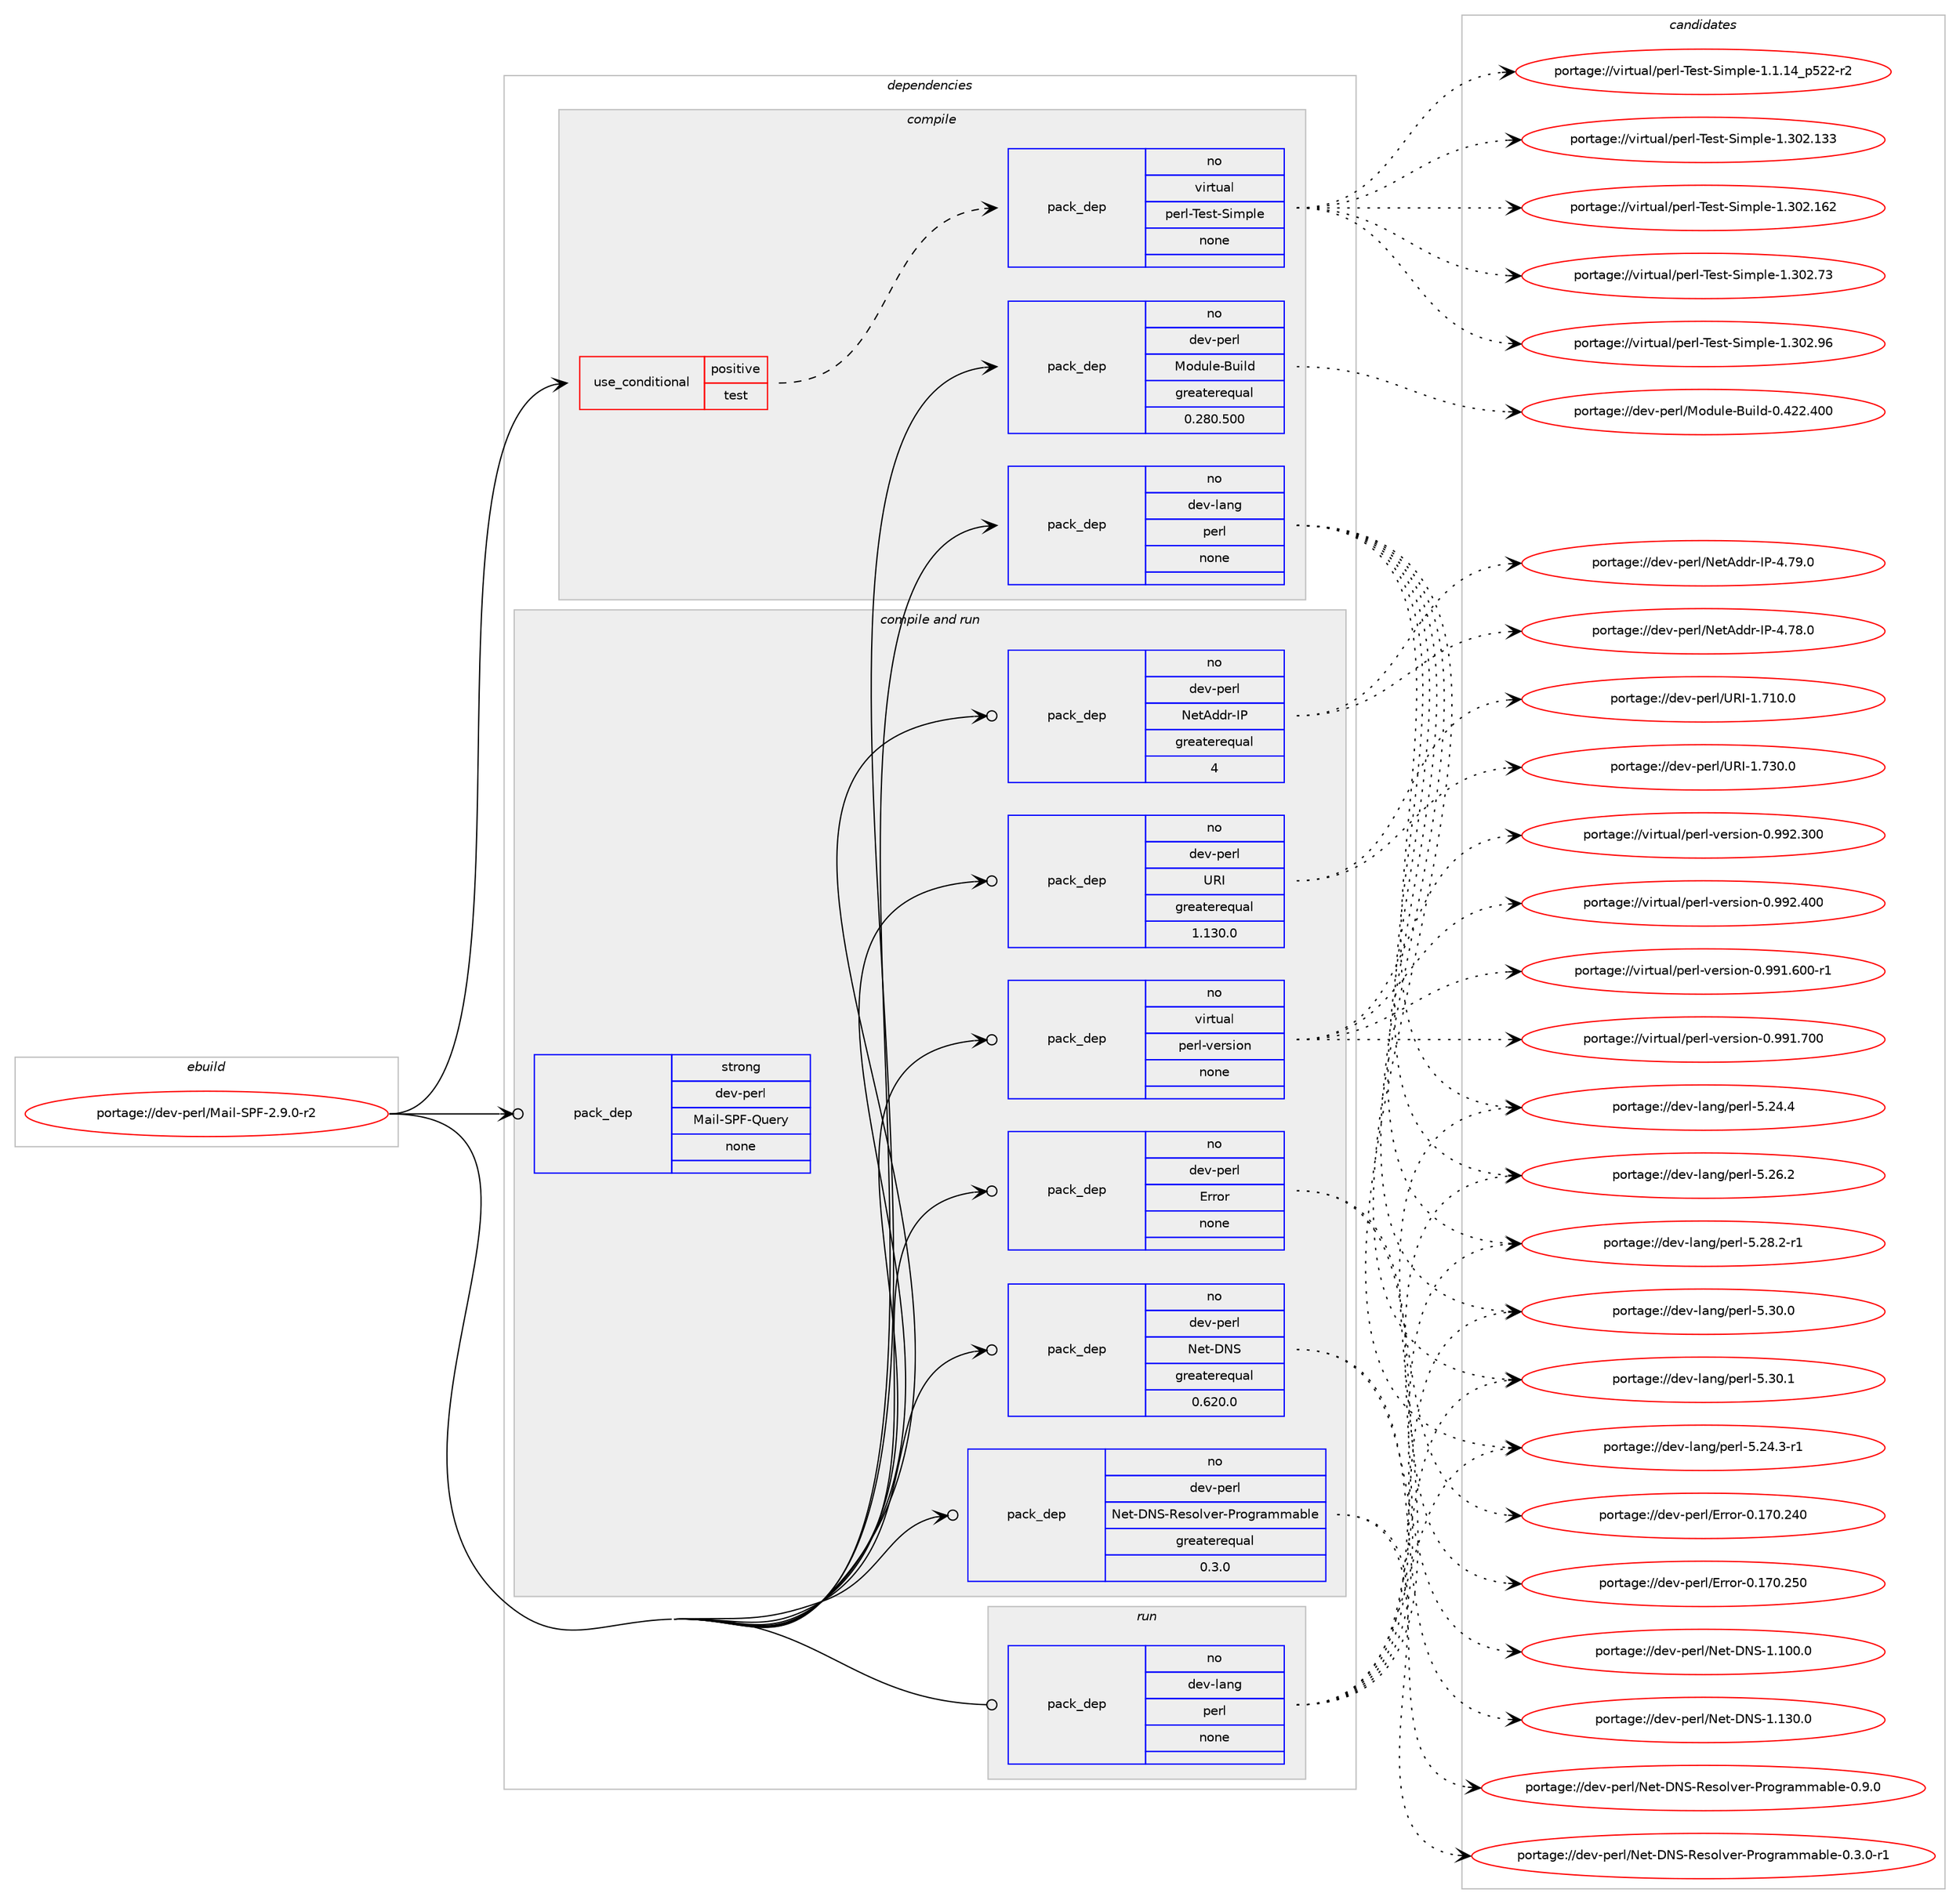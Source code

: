 digraph prolog {

# *************
# Graph options
# *************

newrank=true;
concentrate=true;
compound=true;
graph [rankdir=LR,fontname=Helvetica,fontsize=10,ranksep=1.5];#, ranksep=2.5, nodesep=0.2];
edge  [arrowhead=vee];
node  [fontname=Helvetica,fontsize=10];

# **********
# The ebuild
# **********

subgraph cluster_leftcol {
color=gray;
rank=same;
label=<<i>ebuild</i>>;
id [label="portage://dev-perl/Mail-SPF-2.9.0-r2", color=red, width=4, href="../dev-perl/Mail-SPF-2.9.0-r2.svg"];
}

# ****************
# The dependencies
# ****************

subgraph cluster_midcol {
color=gray;
label=<<i>dependencies</i>>;
subgraph cluster_compile {
fillcolor="#eeeeee";
style=filled;
label=<<i>compile</i>>;
subgraph cond23216 {
dependency115793 [label=<<TABLE BORDER="0" CELLBORDER="1" CELLSPACING="0" CELLPADDING="4"><TR><TD ROWSPAN="3" CELLPADDING="10">use_conditional</TD></TR><TR><TD>positive</TD></TR><TR><TD>test</TD></TR></TABLE>>, shape=none, color=red];
subgraph pack89392 {
dependency115794 [label=<<TABLE BORDER="0" CELLBORDER="1" CELLSPACING="0" CELLPADDING="4" WIDTH="220"><TR><TD ROWSPAN="6" CELLPADDING="30">pack_dep</TD></TR><TR><TD WIDTH="110">no</TD></TR><TR><TD>virtual</TD></TR><TR><TD>perl-Test-Simple</TD></TR><TR><TD>none</TD></TR><TR><TD></TD></TR></TABLE>>, shape=none, color=blue];
}
dependency115793:e -> dependency115794:w [weight=20,style="dashed",arrowhead="vee"];
}
id:e -> dependency115793:w [weight=20,style="solid",arrowhead="vee"];
subgraph pack89393 {
dependency115795 [label=<<TABLE BORDER="0" CELLBORDER="1" CELLSPACING="0" CELLPADDING="4" WIDTH="220"><TR><TD ROWSPAN="6" CELLPADDING="30">pack_dep</TD></TR><TR><TD WIDTH="110">no</TD></TR><TR><TD>dev-lang</TD></TR><TR><TD>perl</TD></TR><TR><TD>none</TD></TR><TR><TD></TD></TR></TABLE>>, shape=none, color=blue];
}
id:e -> dependency115795:w [weight=20,style="solid",arrowhead="vee"];
subgraph pack89394 {
dependency115796 [label=<<TABLE BORDER="0" CELLBORDER="1" CELLSPACING="0" CELLPADDING="4" WIDTH="220"><TR><TD ROWSPAN="6" CELLPADDING="30">pack_dep</TD></TR><TR><TD WIDTH="110">no</TD></TR><TR><TD>dev-perl</TD></TR><TR><TD>Module-Build</TD></TR><TR><TD>greaterequal</TD></TR><TR><TD>0.280.500</TD></TR></TABLE>>, shape=none, color=blue];
}
id:e -> dependency115796:w [weight=20,style="solid",arrowhead="vee"];
}
subgraph cluster_compileandrun {
fillcolor="#eeeeee";
style=filled;
label=<<i>compile and run</i>>;
subgraph pack89395 {
dependency115797 [label=<<TABLE BORDER="0" CELLBORDER="1" CELLSPACING="0" CELLPADDING="4" WIDTH="220"><TR><TD ROWSPAN="6" CELLPADDING="30">pack_dep</TD></TR><TR><TD WIDTH="110">no</TD></TR><TR><TD>dev-perl</TD></TR><TR><TD>Error</TD></TR><TR><TD>none</TD></TR><TR><TD></TD></TR></TABLE>>, shape=none, color=blue];
}
id:e -> dependency115797:w [weight=20,style="solid",arrowhead="odotvee"];
subgraph pack89396 {
dependency115798 [label=<<TABLE BORDER="0" CELLBORDER="1" CELLSPACING="0" CELLPADDING="4" WIDTH="220"><TR><TD ROWSPAN="6" CELLPADDING="30">pack_dep</TD></TR><TR><TD WIDTH="110">no</TD></TR><TR><TD>dev-perl</TD></TR><TR><TD>Net-DNS</TD></TR><TR><TD>greaterequal</TD></TR><TR><TD>0.620.0</TD></TR></TABLE>>, shape=none, color=blue];
}
id:e -> dependency115798:w [weight=20,style="solid",arrowhead="odotvee"];
subgraph pack89397 {
dependency115799 [label=<<TABLE BORDER="0" CELLBORDER="1" CELLSPACING="0" CELLPADDING="4" WIDTH="220"><TR><TD ROWSPAN="6" CELLPADDING="30">pack_dep</TD></TR><TR><TD WIDTH="110">no</TD></TR><TR><TD>dev-perl</TD></TR><TR><TD>Net-DNS-Resolver-Programmable</TD></TR><TR><TD>greaterequal</TD></TR><TR><TD>0.3.0</TD></TR></TABLE>>, shape=none, color=blue];
}
id:e -> dependency115799:w [weight=20,style="solid",arrowhead="odotvee"];
subgraph pack89398 {
dependency115800 [label=<<TABLE BORDER="0" CELLBORDER="1" CELLSPACING="0" CELLPADDING="4" WIDTH="220"><TR><TD ROWSPAN="6" CELLPADDING="30">pack_dep</TD></TR><TR><TD WIDTH="110">no</TD></TR><TR><TD>dev-perl</TD></TR><TR><TD>NetAddr-IP</TD></TR><TR><TD>greaterequal</TD></TR><TR><TD>4</TD></TR></TABLE>>, shape=none, color=blue];
}
id:e -> dependency115800:w [weight=20,style="solid",arrowhead="odotvee"];
subgraph pack89399 {
dependency115801 [label=<<TABLE BORDER="0" CELLBORDER="1" CELLSPACING="0" CELLPADDING="4" WIDTH="220"><TR><TD ROWSPAN="6" CELLPADDING="30">pack_dep</TD></TR><TR><TD WIDTH="110">no</TD></TR><TR><TD>dev-perl</TD></TR><TR><TD>URI</TD></TR><TR><TD>greaterequal</TD></TR><TR><TD>1.130.0</TD></TR></TABLE>>, shape=none, color=blue];
}
id:e -> dependency115801:w [weight=20,style="solid",arrowhead="odotvee"];
subgraph pack89400 {
dependency115802 [label=<<TABLE BORDER="0" CELLBORDER="1" CELLSPACING="0" CELLPADDING="4" WIDTH="220"><TR><TD ROWSPAN="6" CELLPADDING="30">pack_dep</TD></TR><TR><TD WIDTH="110">no</TD></TR><TR><TD>virtual</TD></TR><TR><TD>perl-version</TD></TR><TR><TD>none</TD></TR><TR><TD></TD></TR></TABLE>>, shape=none, color=blue];
}
id:e -> dependency115802:w [weight=20,style="solid",arrowhead="odotvee"];
subgraph pack89401 {
dependency115803 [label=<<TABLE BORDER="0" CELLBORDER="1" CELLSPACING="0" CELLPADDING="4" WIDTH="220"><TR><TD ROWSPAN="6" CELLPADDING="30">pack_dep</TD></TR><TR><TD WIDTH="110">strong</TD></TR><TR><TD>dev-perl</TD></TR><TR><TD>Mail-SPF-Query</TD></TR><TR><TD>none</TD></TR><TR><TD></TD></TR></TABLE>>, shape=none, color=blue];
}
id:e -> dependency115803:w [weight=20,style="solid",arrowhead="odotvee"];
}
subgraph cluster_run {
fillcolor="#eeeeee";
style=filled;
label=<<i>run</i>>;
subgraph pack89402 {
dependency115804 [label=<<TABLE BORDER="0" CELLBORDER="1" CELLSPACING="0" CELLPADDING="4" WIDTH="220"><TR><TD ROWSPAN="6" CELLPADDING="30">pack_dep</TD></TR><TR><TD WIDTH="110">no</TD></TR><TR><TD>dev-lang</TD></TR><TR><TD>perl</TD></TR><TR><TD>none</TD></TR><TR><TD></TD></TR></TABLE>>, shape=none, color=blue];
}
id:e -> dependency115804:w [weight=20,style="solid",arrowhead="odot"];
}
}

# **************
# The candidates
# **************

subgraph cluster_choices {
rank=same;
color=gray;
label=<<i>candidates</i>>;

subgraph choice89392 {
color=black;
nodesep=1;
choiceportage11810511411611797108471121011141084584101115116458310510911210810145494649464952951125350504511450 [label="portage://virtual/perl-Test-Simple-1.1.14_p522-r2", color=red, width=4,href="../virtual/perl-Test-Simple-1.1.14_p522-r2.svg"];
choiceportage11810511411611797108471121011141084584101115116458310510911210810145494651485046495151 [label="portage://virtual/perl-Test-Simple-1.302.133", color=red, width=4,href="../virtual/perl-Test-Simple-1.302.133.svg"];
choiceportage11810511411611797108471121011141084584101115116458310510911210810145494651485046495450 [label="portage://virtual/perl-Test-Simple-1.302.162", color=red, width=4,href="../virtual/perl-Test-Simple-1.302.162.svg"];
choiceportage118105114116117971084711210111410845841011151164583105109112108101454946514850465551 [label="portage://virtual/perl-Test-Simple-1.302.73", color=red, width=4,href="../virtual/perl-Test-Simple-1.302.73.svg"];
choiceportage118105114116117971084711210111410845841011151164583105109112108101454946514850465754 [label="portage://virtual/perl-Test-Simple-1.302.96", color=red, width=4,href="../virtual/perl-Test-Simple-1.302.96.svg"];
dependency115794:e -> choiceportage11810511411611797108471121011141084584101115116458310510911210810145494649464952951125350504511450:w [style=dotted,weight="100"];
dependency115794:e -> choiceportage11810511411611797108471121011141084584101115116458310510911210810145494651485046495151:w [style=dotted,weight="100"];
dependency115794:e -> choiceportage11810511411611797108471121011141084584101115116458310510911210810145494651485046495450:w [style=dotted,weight="100"];
dependency115794:e -> choiceportage118105114116117971084711210111410845841011151164583105109112108101454946514850465551:w [style=dotted,weight="100"];
dependency115794:e -> choiceportage118105114116117971084711210111410845841011151164583105109112108101454946514850465754:w [style=dotted,weight="100"];
}
subgraph choice89393 {
color=black;
nodesep=1;
choiceportage100101118451089711010347112101114108455346505246514511449 [label="portage://dev-lang/perl-5.24.3-r1", color=red, width=4,href="../dev-lang/perl-5.24.3-r1.svg"];
choiceportage10010111845108971101034711210111410845534650524652 [label="portage://dev-lang/perl-5.24.4", color=red, width=4,href="../dev-lang/perl-5.24.4.svg"];
choiceportage10010111845108971101034711210111410845534650544650 [label="portage://dev-lang/perl-5.26.2", color=red, width=4,href="../dev-lang/perl-5.26.2.svg"];
choiceportage100101118451089711010347112101114108455346505646504511449 [label="portage://dev-lang/perl-5.28.2-r1", color=red, width=4,href="../dev-lang/perl-5.28.2-r1.svg"];
choiceportage10010111845108971101034711210111410845534651484648 [label="portage://dev-lang/perl-5.30.0", color=red, width=4,href="../dev-lang/perl-5.30.0.svg"];
choiceportage10010111845108971101034711210111410845534651484649 [label="portage://dev-lang/perl-5.30.1", color=red, width=4,href="../dev-lang/perl-5.30.1.svg"];
dependency115795:e -> choiceportage100101118451089711010347112101114108455346505246514511449:w [style=dotted,weight="100"];
dependency115795:e -> choiceportage10010111845108971101034711210111410845534650524652:w [style=dotted,weight="100"];
dependency115795:e -> choiceportage10010111845108971101034711210111410845534650544650:w [style=dotted,weight="100"];
dependency115795:e -> choiceportage100101118451089711010347112101114108455346505646504511449:w [style=dotted,weight="100"];
dependency115795:e -> choiceportage10010111845108971101034711210111410845534651484648:w [style=dotted,weight="100"];
dependency115795:e -> choiceportage10010111845108971101034711210111410845534651484649:w [style=dotted,weight="100"];
}
subgraph choice89394 {
color=black;
nodesep=1;
choiceportage100101118451121011141084777111100117108101456611710510810045484652505046524848 [label="portage://dev-perl/Module-Build-0.422.400", color=red, width=4,href="../dev-perl/Module-Build-0.422.400.svg"];
dependency115796:e -> choiceportage100101118451121011141084777111100117108101456611710510810045484652505046524848:w [style=dotted,weight="100"];
}
subgraph choice89395 {
color=black;
nodesep=1;
choiceportage10010111845112101114108476911411411111445484649554846505248 [label="portage://dev-perl/Error-0.170.240", color=red, width=4,href="../dev-perl/Error-0.170.240.svg"];
choiceportage10010111845112101114108476911411411111445484649554846505348 [label="portage://dev-perl/Error-0.170.250", color=red, width=4,href="../dev-perl/Error-0.170.250.svg"];
dependency115797:e -> choiceportage10010111845112101114108476911411411111445484649554846505248:w [style=dotted,weight="100"];
dependency115797:e -> choiceportage10010111845112101114108476911411411111445484649554846505348:w [style=dotted,weight="100"];
}
subgraph choice89396 {
color=black;
nodesep=1;
choiceportage100101118451121011141084778101116456878834549464948484648 [label="portage://dev-perl/Net-DNS-1.100.0", color=red, width=4,href="../dev-perl/Net-DNS-1.100.0.svg"];
choiceportage100101118451121011141084778101116456878834549464951484648 [label="portage://dev-perl/Net-DNS-1.130.0", color=red, width=4,href="../dev-perl/Net-DNS-1.130.0.svg"];
dependency115798:e -> choiceportage100101118451121011141084778101116456878834549464948484648:w [style=dotted,weight="100"];
dependency115798:e -> choiceportage100101118451121011141084778101116456878834549464951484648:w [style=dotted,weight="100"];
}
subgraph choice89397 {
color=black;
nodesep=1;
choiceportage10010111845112101114108477810111645687883458210111511110811810111445801141111031149710910997981081014548465146484511449 [label="portage://dev-perl/Net-DNS-Resolver-Programmable-0.3.0-r1", color=red, width=4,href="../dev-perl/Net-DNS-Resolver-Programmable-0.3.0-r1.svg"];
choiceportage1001011184511210111410847781011164568788345821011151111081181011144580114111103114971091099798108101454846574648 [label="portage://dev-perl/Net-DNS-Resolver-Programmable-0.9.0", color=red, width=4,href="../dev-perl/Net-DNS-Resolver-Programmable-0.9.0.svg"];
dependency115799:e -> choiceportage10010111845112101114108477810111645687883458210111511110811810111445801141111031149710910997981081014548465146484511449:w [style=dotted,weight="100"];
dependency115799:e -> choiceportage1001011184511210111410847781011164568788345821011151111081181011144580114111103114971091099798108101454846574648:w [style=dotted,weight="100"];
}
subgraph choice89398 {
color=black;
nodesep=1;
choiceportage1001011184511210111410847781011166510010011445738045524655564648 [label="portage://dev-perl/NetAddr-IP-4.78.0", color=red, width=4,href="../dev-perl/NetAddr-IP-4.78.0.svg"];
choiceportage1001011184511210111410847781011166510010011445738045524655574648 [label="portage://dev-perl/NetAddr-IP-4.79.0", color=red, width=4,href="../dev-perl/NetAddr-IP-4.79.0.svg"];
dependency115800:e -> choiceportage1001011184511210111410847781011166510010011445738045524655564648:w [style=dotted,weight="100"];
dependency115800:e -> choiceportage1001011184511210111410847781011166510010011445738045524655574648:w [style=dotted,weight="100"];
}
subgraph choice89399 {
color=black;
nodesep=1;
choiceportage10010111845112101114108478582734549465549484648 [label="portage://dev-perl/URI-1.710.0", color=red, width=4,href="../dev-perl/URI-1.710.0.svg"];
choiceportage10010111845112101114108478582734549465551484648 [label="portage://dev-perl/URI-1.730.0", color=red, width=4,href="../dev-perl/URI-1.730.0.svg"];
dependency115801:e -> choiceportage10010111845112101114108478582734549465549484648:w [style=dotted,weight="100"];
dependency115801:e -> choiceportage10010111845112101114108478582734549465551484648:w [style=dotted,weight="100"];
}
subgraph choice89400 {
color=black;
nodesep=1;
choiceportage118105114116117971084711210111410845118101114115105111110454846575749465448484511449 [label="portage://virtual/perl-version-0.991.600-r1", color=red, width=4,href="../virtual/perl-version-0.991.600-r1.svg"];
choiceportage11810511411611797108471121011141084511810111411510511111045484657574946554848 [label="portage://virtual/perl-version-0.991.700", color=red, width=4,href="../virtual/perl-version-0.991.700.svg"];
choiceportage11810511411611797108471121011141084511810111411510511111045484657575046514848 [label="portage://virtual/perl-version-0.992.300", color=red, width=4,href="../virtual/perl-version-0.992.300.svg"];
choiceportage11810511411611797108471121011141084511810111411510511111045484657575046524848 [label="portage://virtual/perl-version-0.992.400", color=red, width=4,href="../virtual/perl-version-0.992.400.svg"];
dependency115802:e -> choiceportage118105114116117971084711210111410845118101114115105111110454846575749465448484511449:w [style=dotted,weight="100"];
dependency115802:e -> choiceportage11810511411611797108471121011141084511810111411510511111045484657574946554848:w [style=dotted,weight="100"];
dependency115802:e -> choiceportage11810511411611797108471121011141084511810111411510511111045484657575046514848:w [style=dotted,weight="100"];
dependency115802:e -> choiceportage11810511411611797108471121011141084511810111411510511111045484657575046524848:w [style=dotted,weight="100"];
}
subgraph choice89401 {
color=black;
nodesep=1;
}
subgraph choice89402 {
color=black;
nodesep=1;
choiceportage100101118451089711010347112101114108455346505246514511449 [label="portage://dev-lang/perl-5.24.3-r1", color=red, width=4,href="../dev-lang/perl-5.24.3-r1.svg"];
choiceportage10010111845108971101034711210111410845534650524652 [label="portage://dev-lang/perl-5.24.4", color=red, width=4,href="../dev-lang/perl-5.24.4.svg"];
choiceportage10010111845108971101034711210111410845534650544650 [label="portage://dev-lang/perl-5.26.2", color=red, width=4,href="../dev-lang/perl-5.26.2.svg"];
choiceportage100101118451089711010347112101114108455346505646504511449 [label="portage://dev-lang/perl-5.28.2-r1", color=red, width=4,href="../dev-lang/perl-5.28.2-r1.svg"];
choiceportage10010111845108971101034711210111410845534651484648 [label="portage://dev-lang/perl-5.30.0", color=red, width=4,href="../dev-lang/perl-5.30.0.svg"];
choiceportage10010111845108971101034711210111410845534651484649 [label="portage://dev-lang/perl-5.30.1", color=red, width=4,href="../dev-lang/perl-5.30.1.svg"];
dependency115804:e -> choiceportage100101118451089711010347112101114108455346505246514511449:w [style=dotted,weight="100"];
dependency115804:e -> choiceportage10010111845108971101034711210111410845534650524652:w [style=dotted,weight="100"];
dependency115804:e -> choiceportage10010111845108971101034711210111410845534650544650:w [style=dotted,weight="100"];
dependency115804:e -> choiceportage100101118451089711010347112101114108455346505646504511449:w [style=dotted,weight="100"];
dependency115804:e -> choiceportage10010111845108971101034711210111410845534651484648:w [style=dotted,weight="100"];
dependency115804:e -> choiceportage10010111845108971101034711210111410845534651484649:w [style=dotted,weight="100"];
}
}

}
